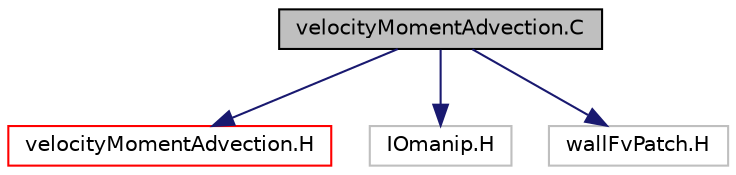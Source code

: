 digraph "velocityMomentAdvection.C"
{
  bgcolor="transparent";
  edge [fontname="Helvetica",fontsize="10",labelfontname="Helvetica",labelfontsize="10"];
  node [fontname="Helvetica",fontsize="10",shape=record];
  Node0 [label="velocityMomentAdvection.C",height=0.2,width=0.4,color="black", fillcolor="grey75", style="filled", fontcolor="black"];
  Node0 -> Node1 [color="midnightblue",fontsize="10",style="solid",fontname="Helvetica"];
  Node1 [label="velocityMomentAdvection.H",height=0.2,width=0.4,color="red",URL="$a00188.html"];
  Node0 -> Node41 [color="midnightblue",fontsize="10",style="solid",fontname="Helvetica"];
  Node41 [label="IOmanip.H",height=0.2,width=0.4,color="grey75"];
  Node0 -> Node42 [color="midnightblue",fontsize="10",style="solid",fontname="Helvetica"];
  Node42 [label="wallFvPatch.H",height=0.2,width=0.4,color="grey75"];
}
